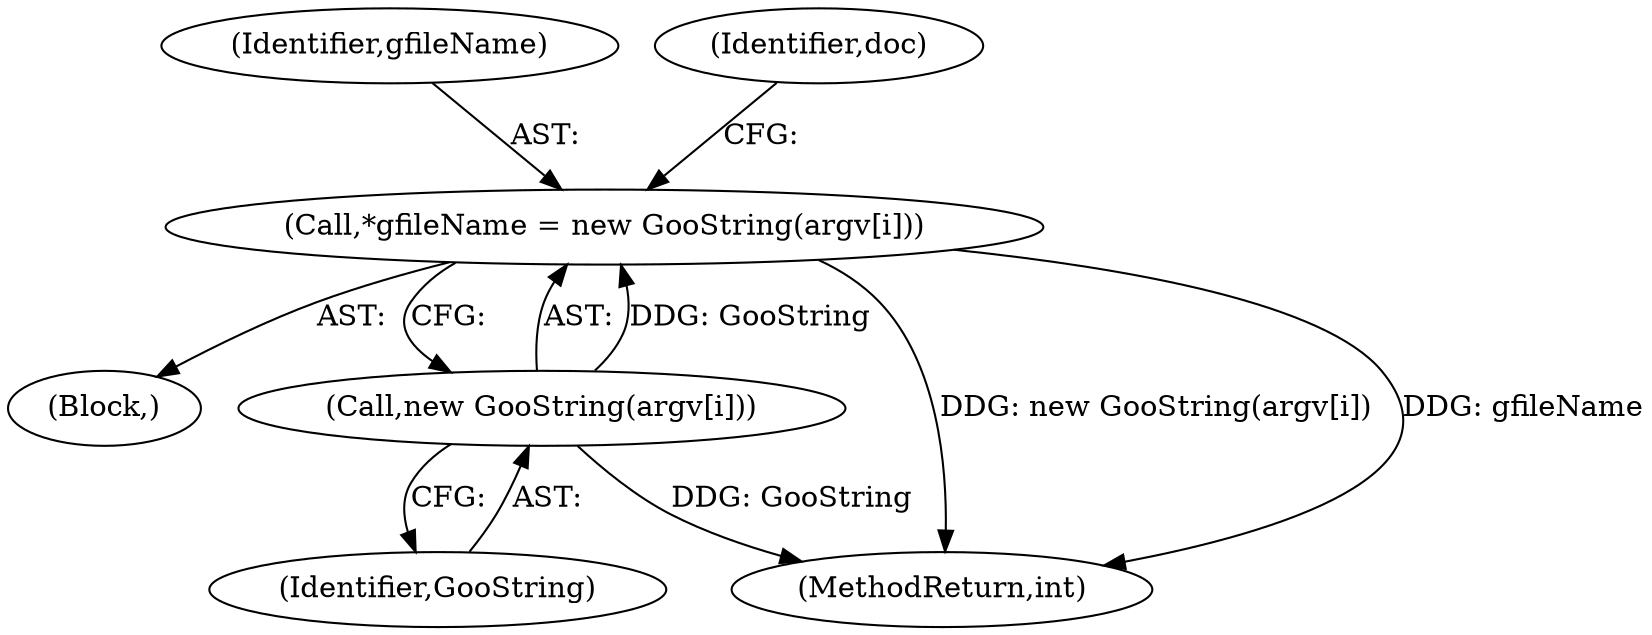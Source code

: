 digraph "0_poppler_5c9b08a875b07853be6c44e43ff5f7f059df666a@pointer" {
"1000212" [label="(Call,*gfileName = new GooString(argv[i]))"];
"1000214" [label="(Call,new GooString(argv[i]))"];
"1000213" [label="(Identifier,gfileName)"];
"1000218" [label="(Identifier,doc)"];
"1000210" [label="(Block,)"];
"1000214" [label="(Call,new GooString(argv[i]))"];
"1000212" [label="(Call,*gfileName = new GooString(argv[i]))"];
"1000215" [label="(Identifier,GooString)"];
"1001132" [label="(MethodReturn,int)"];
"1000212" -> "1000210"  [label="AST: "];
"1000212" -> "1000214"  [label="CFG: "];
"1000213" -> "1000212"  [label="AST: "];
"1000214" -> "1000212"  [label="AST: "];
"1000218" -> "1000212"  [label="CFG: "];
"1000212" -> "1001132"  [label="DDG: new GooString(argv[i])"];
"1000212" -> "1001132"  [label="DDG: gfileName"];
"1000214" -> "1000212"  [label="DDG: GooString"];
"1000214" -> "1000215"  [label="CFG: "];
"1000215" -> "1000214"  [label="AST: "];
"1000214" -> "1001132"  [label="DDG: GooString"];
}
